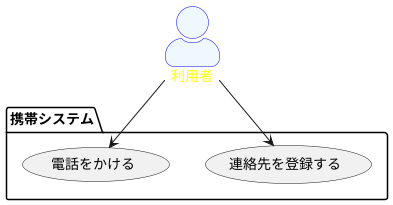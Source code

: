 @startuml ユースケース図
skinparam actorStyle awesome
' left to right direction
actor 利用者 #aliceblue;line:blue;text:Yellow;
package 携帯システム {
usecase 連絡先を登録する
usecase 電話をかける
}
利用者 --> 連絡先を登録する
利用者 --> 電話をかける
@enduml
例